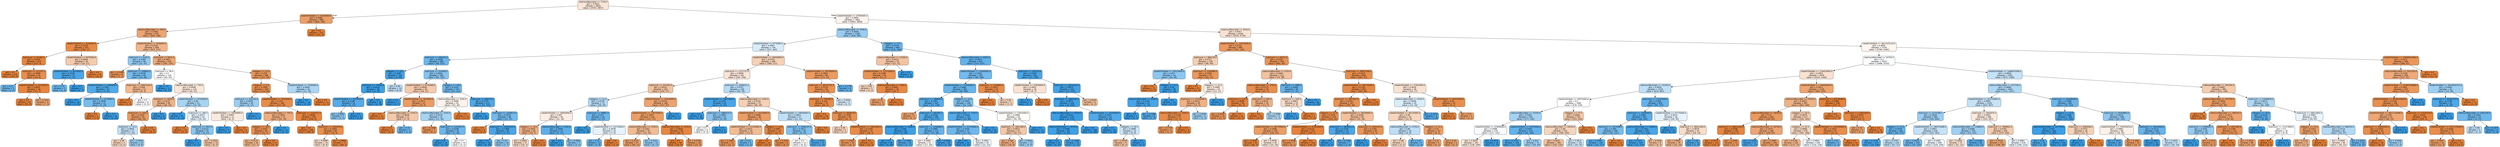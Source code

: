 digraph Tree {
node [shape=box, style="filled, rounded", color="black", fontname=helvetica] ;
edge [fontname=helvetica] ;
0 [label="LikeCountRounded <= 1750.0\ngini = 0.4941\nsamples = 8650\nvalue = [4793, 3857]", fillcolor="#e5813932"] ;
1 [label="LikedOrDisliked <= 23450000.0\ngini = 0.3082\nsamples = 988\nvalue = [800, 188]", fillcolor="#e58139c3"] ;
0 -> 1 [labeldistance=2.5, labelangle=45, headlabel="True"] ;
2 [label="LikeCountRounded <= 250.0\ngini = 0.3483\nsamples = 837\nvalue = [649, 188]", fillcolor="#e58139b5"] ;
1 -> 2 ;
3 [label="LikedOrDisliked <= 4100000.0\ngini = 0.1254\nsamples = 253\nvalue = [236, 17]", fillcolor="#e58139ed"] ;
2 -> 3 ;
4 [label="SubCount <= 81287.5\ngini = 0.0524\nsamples = 223\nvalue = [217, 6]", fillcolor="#e58139f8"] ;
3 -> 4 ;
5 [label="gini = 0.0\nsamples = 159\nvalue = [159, 0]", fillcolor="#e58139ff"] ;
4 -> 5 ;
6 [label="SubCount <= 111237.5\ngini = 0.1699\nsamples = 64\nvalue = [58, 6]", fillcolor="#e58139e5"] ;
4 -> 6 ;
7 [label="gini = 0.32\nsamples = 5\nvalue = [1, 4]", fillcolor="#399de5bf"] ;
6 -> 7 ;
8 [label="LikedOrDisliked <= 3125000.0\ngini = 0.0655\nsamples = 59\nvalue = [57, 2]", fillcolor="#e58139f6"] ;
6 -> 8 ;
9 [label="gini = 0.0\nsamples = 50\nvalue = [50, 0]", fillcolor="#e58139ff"] ;
8 -> 9 ;
10 [label="gini = 0.3457\nsamples = 9\nvalue = [7, 2]", fillcolor="#e58139b6"] ;
8 -> 10 ;
11 [label="LikedOrDisliked <= 6075000.0\ngini = 0.4644\nsamples = 30\nvalue = [19, 11]", fillcolor="#e581396b"] ;
3 -> 11 ;
12 [label="LikedOrDisliked <= 4975000.0\ngini = 0.1528\nsamples = 12\nvalue = [1, 11]", fillcolor="#399de5e8"] ;
11 -> 12 ;
13 [label="gini = 0.32\nsamples = 5\nvalue = [1, 4]", fillcolor="#399de5bf"] ;
12 -> 13 ;
14 [label="gini = 0.0\nsamples = 7\nvalue = [0, 7]", fillcolor="#399de5ff"] ;
12 -> 14 ;
15 [label="gini = 0.0\nsamples = 18\nvalue = [18, 0]", fillcolor="#e58139ff"] ;
11 -> 15 ;
16 [label="LikedOrDisliked <= 2500000.0\ngini = 0.4141\nsamples = 584\nvalue = [413, 171]", fillcolor="#e5813995"] ;
2 -> 16 ;
17 [label="SubCount <= 4164.5\ngini = 0.4269\nsamples = 68\nvalue = [21, 47]", fillcolor="#399de58d"] ;
16 -> 17 ;
18 [label="gini = 0.2188\nsamples = 8\nvalue = [7, 1]", fillcolor="#e58139db"] ;
17 -> 18 ;
19 [label="SubCount <= 558863.0\ngini = 0.3578\nsamples = 60\nvalue = [14, 46]", fillcolor="#399de5b1"] ;
17 -> 19 ;
20 [label="LikedOrDisliked <= 2000000.0\ngini = 0.1901\nsamples = 47\nvalue = [5, 42]", fillcolor="#399de5e1"] ;
19 -> 20 ;
21 [label="gini = 0.0\nsamples = 26\nvalue = [0, 26]", fillcolor="#399de5ff"] ;
20 -> 21 ;
22 [label="LikedOrDisliked <= 2175000.0\ngini = 0.3628\nsamples = 21\nvalue = [5, 16]", fillcolor="#399de5af"] ;
20 -> 22 ;
23 [label="gini = 0.0\nsamples = 5\nvalue = [5, 0]", fillcolor="#e58139ff"] ;
22 -> 23 ;
24 [label="gini = 0.0\nsamples = 16\nvalue = [0, 16]", fillcolor="#399de5ff"] ;
22 -> 24 ;
25 [label="SubCount <= 12907216.0\ngini = 0.426\nsamples = 13\nvalue = [9, 4]", fillcolor="#e581398e"] ;
19 -> 25 ;
26 [label="gini = 0.0\nsamples = 5\nvalue = [5, 0]", fillcolor="#e58139ff"] ;
25 -> 26 ;
27 [label="gini = 0.5\nsamples = 8\nvalue = [4, 4]", fillcolor="#e5813900"] ;
25 -> 27 ;
28 [label="SubCount <= 8531.0\ngini = 0.3651\nsamples = 516\nvalue = [392, 124]", fillcolor="#e58139ae"] ;
16 -> 28 ;
29 [label="SubCount <= 39.0\ngini = 0.5\nsamples = 130\nvalue = [65, 65]", fillcolor="#e5813900"] ;
28 -> 29 ;
30 [label="gini = 0.0\nsamples = 12\nvalue = [0, 12]", fillcolor="#399de5ff"] ;
29 -> 30 ;
31 [label="LikeCountRounded <= 750.0\ngini = 0.4948\nsamples = 118\nvalue = [65, 53]", fillcolor="#e581392f"] ;
29 -> 31 ;
32 [label="SubCount <= 4459.0\ngini = 0.4137\nsamples = 65\nvalue = [46, 19]", fillcolor="#e5813996"] ;
31 -> 32 ;
33 [label="SubCount <= 104.0\ngini = 0.2934\nsamples = 56\nvalue = [46, 10]", fillcolor="#e58139c8"] ;
32 -> 33 ;
34 [label="SubCount <= 52.5\ngini = 0.4844\nsamples = 17\nvalue = [7, 10]", fillcolor="#399de54d"] ;
33 -> 34 ;
35 [label="gini = 0.48\nsamples = 5\nvalue = [3, 2]", fillcolor="#e5813955"] ;
34 -> 35 ;
36 [label="gini = 0.4444\nsamples = 12\nvalue = [4, 8]", fillcolor="#399de57f"] ;
34 -> 36 ;
37 [label="gini = 0.0\nsamples = 39\nvalue = [39, 0]", fillcolor="#e58139ff"] ;
33 -> 37 ;
38 [label="gini = 0.0\nsamples = 9\nvalue = [0, 9]", fillcolor="#399de5ff"] ;
32 -> 38 ;
39 [label="LikedOrDisliked <= 9725000.0\ngini = 0.46\nsamples = 53\nvalue = [19, 34]", fillcolor="#399de570"] ;
31 -> 39 ;
40 [label="gini = 0.0\nsamples = 12\nvalue = [0, 12]", fillcolor="#399de5ff"] ;
39 -> 40 ;
41 [label="SubCount <= 384.5\ngini = 0.4973\nsamples = 41\nvalue = [19, 22]", fillcolor="#399de523"] ;
39 -> 41 ;
42 [label="gini = 0.0\nsamples = 10\nvalue = [10, 0]", fillcolor="#e58139ff"] ;
41 -> 42 ;
43 [label="SubCount <= 2837.0\ngini = 0.4121\nsamples = 31\nvalue = [9, 22]", fillcolor="#399de597"] ;
41 -> 43 ;
44 [label="gini = 0.0\nsamples = 17\nvalue = [0, 17]", fillcolor="#399de5ff"] ;
43 -> 44 ;
45 [label="gini = 0.4592\nsamples = 14\nvalue = [9, 5]", fillcolor="#e5813971"] ;
43 -> 45 ;
46 [label="Category <= 25.5\ngini = 0.259\nsamples = 386\nvalue = [327, 59]", fillcolor="#e58139d1"] ;
28 -> 46 ;
47 [label="Category <= 5.5\ngini = 0.1995\nsamples = 356\nvalue = [316, 40]", fillcolor="#e58139df"] ;
46 -> 47 ;
48 [label="SubCount <= 316144.0\ngini = 0.4444\nsamples = 18\nvalue = [6, 12]", fillcolor="#399de57f"] ;
47 -> 48 ;
49 [label="LikedOrDisliked <= 10050000.0\ngini = 0.4959\nsamples = 11\nvalue = [6, 5]", fillcolor="#e581392a"] ;
48 -> 49 ;
50 [label="gini = 0.0\nsamples = 5\nvalue = [0, 5]", fillcolor="#399de5ff"] ;
49 -> 50 ;
51 [label="gini = 0.0\nsamples = 6\nvalue = [6, 0]", fillcolor="#e58139ff"] ;
49 -> 51 ;
52 [label="gini = 0.0\nsamples = 7\nvalue = [0, 7]", fillcolor="#399de5ff"] ;
48 -> 52 ;
53 [label="LikedOrDisliked <= 5025000.0\ngini = 0.152\nsamples = 338\nvalue = [310, 28]", fillcolor="#e58139e8"] ;
47 -> 53 ;
54 [label="LikeCountRounded <= 750.0\ngini = 0.3851\nsamples = 73\nvalue = [54, 19]", fillcolor="#e58139a5"] ;
53 -> 54 ;
55 [label="Category <= 18.5\ngini = 0.2032\nsamples = 61\nvalue = [54, 7]", fillcolor="#e58139de"] ;
54 -> 55 ;
56 [label="gini = 0.4132\nsamples = 24\nvalue = [17, 7]", fillcolor="#e5813996"] ;
55 -> 56 ;
57 [label="gini = 0.0\nsamples = 37\nvalue = [37, 0]", fillcolor="#e58139ff"] ;
55 -> 57 ;
58 [label="gini = 0.0\nsamples = 12\nvalue = [0, 12]", fillcolor="#399de5ff"] ;
54 -> 58 ;
59 [label="SubCount <= 1142371.5\ngini = 0.0656\nsamples = 265\nvalue = [256, 9]", fillcolor="#e58139f6"] ;
53 -> 59 ;
60 [label="gini = 0.0\nsamples = 180\nvalue = [180, 0]", fillcolor="#e58139ff"] ;
59 -> 60 ;
61 [label="SubCount <= 1294378.0\ngini = 0.1893\nsamples = 85\nvalue = [76, 9]", fillcolor="#e58139e1"] ;
59 -> 61 ;
62 [label="gini = 0.4898\nsamples = 14\nvalue = [8, 6]", fillcolor="#e5813940"] ;
61 -> 62 ;
63 [label="gini = 0.0809\nsamples = 71\nvalue = [68, 3]", fillcolor="#e58139f4"] ;
61 -> 63 ;
64 [label="LikedOrDisliked <= 7100000.0\ngini = 0.4644\nsamples = 30\nvalue = [11, 19]", fillcolor="#399de56b"] ;
46 -> 64 ;
65 [label="gini = 0.0\nsamples = 19\nvalue = [0, 19]", fillcolor="#399de5ff"] ;
64 -> 65 ;
66 [label="gini = 0.0\nsamples = 11\nvalue = [11, 0]", fillcolor="#e58139ff"] ;
64 -> 66 ;
67 [label="gini = 0.0\nsamples = 151\nvalue = [151, 0]", fillcolor="#e58139ff"] ;
1 -> 67 ;
68 [label="LikedOrDisliked <= 27950000.0\ngini = 0.4991\nsamples = 7662\nvalue = [3993, 3669]", fillcolor="#e5813915"] ;
0 -> 68 [labeldistance=2.5, labelangle=-45, headlabel="False"] ;
69 [label="LikeCountRounded <= 4750.0\ngini = 0.4406\nsamples = 1398\nvalue = [458, 940]", fillcolor="#399de583"] ;
68 -> 69 ;
70 [label="LikedOrDisliked <= 9775000.0\ngini = 0.4947\nsamples = 729\nvalue = [327, 402]", fillcolor="#399de530"] ;
69 -> 70 ;
71 [label="SubCount <= 466593.0\ngini = 0.3208\nsamples = 289\nvalue = [58, 231]", fillcolor="#399de5bf"] ;
70 -> 71 ;
72 [label="Category <= 26.5\ngini = 0.1087\nsamples = 104\nvalue = [6, 98]", fillcolor="#399de5ef"] ;
71 -> 72 ;
73 [label="SubCount <= 73569.0\ngini = 0.0416\nsamples = 94\nvalue = [2, 92]", fillcolor="#399de5f9"] ;
72 -> 73 ;
74 [label="LikedOrDisliked <= 5975000.0\ngini = 0.2188\nsamples = 16\nvalue = [2, 14]", fillcolor="#399de5db"] ;
73 -> 74 ;
75 [label="gini = 0.4082\nsamples = 7\nvalue = [2, 5]", fillcolor="#399de599"] ;
74 -> 75 ;
76 [label="gini = 0.0\nsamples = 9\nvalue = [0, 9]", fillcolor="#399de5ff"] ;
74 -> 76 ;
77 [label="gini = 0.0\nsamples = 78\nvalue = [0, 78]", fillcolor="#399de5ff"] ;
73 -> 77 ;
78 [label="gini = 0.48\nsamples = 10\nvalue = [4, 6]", fillcolor="#399de555"] ;
72 -> 78 ;
79 [label="SubCount <= 514448.5\ngini = 0.4041\nsamples = 185\nvalue = [52, 133]", fillcolor="#399de59b"] ;
71 -> 79 ;
80 [label="LikedOrDisliked <= 6175000.0\ngini = 0.4644\nsamples = 30\nvalue = [19, 11]", fillcolor="#e581396b"] ;
79 -> 80 ;
81 [label="gini = 0.0\nsamples = 7\nvalue = [0, 7]", fillcolor="#399de5ff"] ;
80 -> 81 ;
82 [label="LikedOrDisliked <= 7625000.0\ngini = 0.2873\nsamples = 23\nvalue = [19, 4]", fillcolor="#e58139c9"] ;
80 -> 82 ;
83 [label="gini = 0.0\nsamples = 12\nvalue = [12, 0]", fillcolor="#e58139ff"] ;
82 -> 83 ;
84 [label="LikeCountRounded <= 2750.0\ngini = 0.4628\nsamples = 11\nvalue = [7, 4]", fillcolor="#e581396d"] ;
82 -> 84 ;
85 [label="gini = 0.0\nsamples = 6\nvalue = [6, 0]", fillcolor="#e58139ff"] ;
84 -> 85 ;
86 [label="gini = 0.32\nsamples = 5\nvalue = [1, 4]", fillcolor="#399de5bf"] ;
84 -> 86 ;
87 [label="Category <= 18.0\ngini = 0.3352\nsamples = 155\nvalue = [33, 122]", fillcolor="#399de5ba"] ;
79 -> 87 ;
88 [label="LikeCountRounded <= 3250.0\ngini = 0.4989\nsamples = 42\nvalue = [22, 20]", fillcolor="#e5813917"] ;
87 -> 88 ;
89 [label="LikeCountRounded <= 2250.0\ngini = 0.4579\nsamples = 31\nvalue = [11, 20]", fillcolor="#399de573"] ;
88 -> 89 ;
90 [label="gini = 0.2449\nsamples = 7\nvalue = [6, 1]", fillcolor="#e58139d4"] ;
89 -> 90 ;
91 [label="SubCount <= 1242057.0\ngini = 0.3299\nsamples = 24\nvalue = [5, 19]", fillcolor="#399de5bc"] ;
89 -> 91 ;
92 [label="gini = 0.0\nsamples = 14\nvalue = [0, 14]", fillcolor="#399de5ff"] ;
91 -> 92 ;
93 [label="gini = 0.5\nsamples = 10\nvalue = [5, 5]", fillcolor="#e5813900"] ;
91 -> 93 ;
94 [label="gini = 0.0\nsamples = 11\nvalue = [11, 0]", fillcolor="#e58139ff"] ;
88 -> 94 ;
95 [label="SubCount <= 898753.5\ngini = 0.1757\nsamples = 113\nvalue = [11, 102]", fillcolor="#399de5e3"] ;
87 -> 95 ;
96 [label="gini = 0.0\nsamples = 65\nvalue = [0, 65]", fillcolor="#399de5ff"] ;
95 -> 96 ;
97 [label="SubCount <= 1245613.0\ngini = 0.3533\nsamples = 48\nvalue = [11, 37]", fillcolor="#399de5b3"] ;
95 -> 97 ;
98 [label="gini = 0.0\nsamples = 8\nvalue = [8, 0]", fillcolor="#e58139ff"] ;
97 -> 98 ;
99 [label="SubCount <= 14445532.0\ngini = 0.1388\nsamples = 40\nvalue = [3, 37]", fillcolor="#399de5ea"] ;
97 -> 99 ;
100 [label="gini = 0.0\nsamples = 30\nvalue = [0, 30]", fillcolor="#399de5ff"] ;
99 -> 100 ;
101 [label="gini = 0.42\nsamples = 10\nvalue = [3, 7]", fillcolor="#399de592"] ;
99 -> 101 ;
102 [label="LikedOrDisliked <= 19550000.0\ngini = 0.4752\nsamples = 440\nvalue = [269, 171]", fillcolor="#e581395d"] ;
70 -> 102 ;
103 [label="SubCount <= 1271737.0\ngini = 0.4938\nsamples = 351\nvalue = [195, 156]", fillcolor="#e5813933"] ;
102 -> 103 ;
104 [label="SubCount <= 251550.5\ngini = 0.4531\nsamples = 222\nvalue = [145, 77]", fillcolor="#e5813978"] ;
103 -> 104 ;
105 [label="Category <= 21.0\ngini = 0.4729\nsamples = 73\nvalue = [28, 45]", fillcolor="#399de560"] ;
104 -> 105 ;
106 [label="LikedOrDisliked <= 18050000.0\ngini = 0.497\nsamples = 39\nvalue = [21, 18]", fillcolor="#e5813924"] ;
105 -> 106 ;
107 [label="Category <= 19.5\ngini = 0.3935\nsamples = 26\nvalue = [19, 7]", fillcolor="#e58139a1"] ;
106 -> 107 ;
108 [label="gini = 0.4844\nsamples = 17\nvalue = [10, 7]", fillcolor="#e581394d"] ;
107 -> 108 ;
109 [label="gini = 0.0\nsamples = 9\nvalue = [9, 0]", fillcolor="#e58139ff"] ;
107 -> 109 ;
110 [label="LikeCountRounded <= 2250.0\ngini = 0.2604\nsamples = 13\nvalue = [2, 11]", fillcolor="#399de5d1"] ;
106 -> 110 ;
111 [label="gini = 0.0\nsamples = 6\nvalue = [0, 6]", fillcolor="#399de5ff"] ;
110 -> 111 ;
112 [label="gini = 0.4082\nsamples = 7\nvalue = [2, 5]", fillcolor="#399de599"] ;
110 -> 112 ;
113 [label="SubCount <= 58887.0\ngini = 0.327\nsamples = 34\nvalue = [7, 27]", fillcolor="#399de5bd"] ;
105 -> 113 ;
114 [label="gini = 0.0\nsamples = 19\nvalue = [0, 19]", fillcolor="#399de5ff"] ;
113 -> 114 ;
115 [label="LikedOrDisliked <= 13275000.0\ngini = 0.4978\nsamples = 15\nvalue = [7, 8]", fillcolor="#399de520"] ;
113 -> 115 ;
116 [label="gini = 0.32\nsamples = 10\nvalue = [2, 8]", fillcolor="#399de5bf"] ;
115 -> 116 ;
117 [label="gini = 0.0\nsamples = 5\nvalue = [5, 0]", fillcolor="#e58139ff"] ;
115 -> 117 ;
118 [label="LikedOrDisliked <= 18325000.0\ngini = 0.3373\nsamples = 149\nvalue = [117, 32]", fillcolor="#e58139b9"] ;
104 -> 118 ;
119 [label="LikedOrDisliked <= 12675000.0\ngini = 0.3047\nsamples = 144\nvalue = [117, 27]", fillcolor="#e58139c4"] ;
118 -> 119 ;
120 [label="LikeCountRounded <= 3750.0\ngini = 0.4321\nsamples = 76\nvalue = [52, 24]", fillcolor="#e5813989"] ;
119 -> 120 ;
121 [label="gini = 0.3115\nsamples = 57\nvalue = [46, 11]", fillcolor="#e58139c2"] ;
120 -> 121 ;
122 [label="gini = 0.4321\nsamples = 19\nvalue = [6, 13]", fillcolor="#399de589"] ;
120 -> 122 ;
123 [label="LikeCountRounded <= 4250.0\ngini = 0.0843\nsamples = 68\nvalue = [65, 3]", fillcolor="#e58139f3"] ;
119 -> 123 ;
124 [label="gini = 0.0\nsamples = 50\nvalue = [50, 0]", fillcolor="#e58139ff"] ;
123 -> 124 ;
125 [label="gini = 0.2778\nsamples = 18\nvalue = [15, 3]", fillcolor="#e58139cc"] ;
123 -> 125 ;
126 [label="gini = 0.0\nsamples = 5\nvalue = [0, 5]", fillcolor="#399de5ff"] ;
118 -> 126 ;
127 [label="SubCount <= 1946031.5\ngini = 0.4747\nsamples = 129\nvalue = [50, 79]", fillcolor="#399de55e"] ;
103 -> 127 ;
128 [label="LikedOrDisliked <= 16875000.0\ngini = 0.1372\nsamples = 54\nvalue = [4, 50]", fillcolor="#399de5eb"] ;
127 -> 128 ;
129 [label="gini = 0.0\nsamples = 40\nvalue = [0, 40]", fillcolor="#399de5ff"] ;
128 -> 129 ;
130 [label="SubCount <= 1880315.5\ngini = 0.4082\nsamples = 14\nvalue = [4, 10]", fillcolor="#399de599"] ;
128 -> 130 ;
131 [label="gini = 0.5\nsamples = 8\nvalue = [4, 4]", fillcolor="#e5813900"] ;
130 -> 131 ;
132 [label="gini = 0.0\nsamples = 6\nvalue = [0, 6]", fillcolor="#399de5ff"] ;
130 -> 132 ;
133 [label="LikeCountRounded <= 3250.0\ngini = 0.4743\nsamples = 75\nvalue = [46, 29]", fillcolor="#e581395e"] ;
127 -> 133 ;
134 [label="LikedOrDisliked <= 14125000.0\ngini = 0.3006\nsamples = 38\nvalue = [31, 7]", fillcolor="#e58139c5"] ;
133 -> 134 ;
135 [label="LikedOrDisliked <= 12125000.0\ngini = 0.4321\nsamples = 19\nvalue = [13, 6]", fillcolor="#e5813989"] ;
134 -> 135 ;
136 [label="gini = 0.2449\nsamples = 14\nvalue = [12, 2]", fillcolor="#e58139d4"] ;
135 -> 136 ;
137 [label="gini = 0.32\nsamples = 5\nvalue = [1, 4]", fillcolor="#399de5bf"] ;
135 -> 137 ;
138 [label="Category <= 22.0\ngini = 0.0997\nsamples = 19\nvalue = [18, 1]", fillcolor="#e58139f1"] ;
134 -> 138 ;
139 [label="gini = 0.0\nsamples = 10\nvalue = [10, 0]", fillcolor="#e58139ff"] ;
138 -> 139 ;
140 [label="gini = 0.1975\nsamples = 9\nvalue = [8, 1]", fillcolor="#e58139df"] ;
138 -> 140 ;
141 [label="LikedOrDisliked <= 19050000.0\ngini = 0.4821\nsamples = 37\nvalue = [15, 22]", fillcolor="#399de551"] ;
133 -> 141 ;
142 [label="SubCount <= 6586107.0\ngini = 0.3911\nsamples = 30\nvalue = [8, 22]", fillcolor="#399de5a2"] ;
141 -> 142 ;
143 [label="gini = 0.5\nsamples = 12\nvalue = [6, 6]", fillcolor="#e5813900"] ;
142 -> 143 ;
144 [label="gini = 0.1975\nsamples = 18\nvalue = [2, 16]", fillcolor="#399de5df"] ;
142 -> 144 ;
145 [label="gini = 0.0\nsamples = 7\nvalue = [7, 0]", fillcolor="#e58139ff"] ;
141 -> 145 ;
146 [label="LikedOrDisliked <= 26700000.0\ngini = 0.2803\nsamples = 89\nvalue = [74, 15]", fillcolor="#e58139cb"] ;
102 -> 146 ;
147 [label="SubCount <= 28210754.0\ngini = 0.2119\nsamples = 83\nvalue = [73, 10]", fillcolor="#e58139dc"] ;
146 -> 147 ;
148 [label="SubCount <= 759180.5\ngini = 0.126\nsamples = 74\nvalue = [69, 5]", fillcolor="#e58139ed"] ;
147 -> 148 ;
149 [label="gini = 0.0\nsamples = 28\nvalue = [28, 0]", fillcolor="#e58139ff"] ;
148 -> 149 ;
150 [label="SubCount <= 864819.5\ngini = 0.1938\nsamples = 46\nvalue = [41, 5]", fillcolor="#e58139e0"] ;
148 -> 150 ;
151 [label="gini = 0.48\nsamples = 5\nvalue = [3, 2]", fillcolor="#e5813955"] ;
150 -> 151 ;
152 [label="LikedOrDisliked <= 23825000.0\ngini = 0.1356\nsamples = 41\nvalue = [38, 3]", fillcolor="#e58139eb"] ;
150 -> 152 ;
153 [label="gini = 0.2659\nsamples = 19\nvalue = [16, 3]", fillcolor="#e58139cf"] ;
152 -> 153 ;
154 [label="gini = 0.0\nsamples = 22\nvalue = [22, 0]", fillcolor="#e58139ff"] ;
152 -> 154 ;
155 [label="gini = 0.4938\nsamples = 9\nvalue = [4, 5]", fillcolor="#399de533"] ;
147 -> 155 ;
156 [label="gini = 0.2778\nsamples = 6\nvalue = [1, 5]", fillcolor="#399de5cc"] ;
146 -> 156 ;
157 [label="Category <= 5.5\ngini = 0.3149\nsamples = 669\nvalue = [131, 538]", fillcolor="#399de5c1"] ;
69 -> 157 ;
158 [label="LikeCountRounded <= 11500.0\ngini = 0.4512\nsamples = 32\nvalue = [21, 11]", fillcolor="#e5813979"] ;
157 -> 158 ;
159 [label="LikedOrDisliked <= 12575000.0\ngini = 0.2188\nsamples = 24\nvalue = [21, 3]", fillcolor="#e58139db"] ;
158 -> 159 ;
160 [label="gini = 0.48\nsamples = 5\nvalue = [3, 2]", fillcolor="#e5813955"] ;
159 -> 160 ;
161 [label="LikeCountRounded <= 7500.0\ngini = 0.0997\nsamples = 19\nvalue = [18, 1]", fillcolor="#e58139f1"] ;
159 -> 161 ;
162 [label="gini = 0.32\nsamples = 5\nvalue = [4, 1]", fillcolor="#e58139bf"] ;
161 -> 162 ;
163 [label="gini = 0.0\nsamples = 14\nvalue = [14, 0]", fillcolor="#e58139ff"] ;
161 -> 163 ;
164 [label="gini = 0.0\nsamples = 8\nvalue = [0, 8]", fillcolor="#399de5ff"] ;
158 -> 164 ;
165 [label="LikeCountRounded <= 8250.0\ngini = 0.2857\nsamples = 637\nvalue = [110, 527]", fillcolor="#399de5ca"] ;
157 -> 165 ;
166 [label="LikedOrDisliked <= 25400000.0\ngini = 0.3542\nsamples = 387\nvalue = [89, 298]", fillcolor="#399de5b3"] ;
165 -> 166 ;
167 [label="LikedOrDisliked <= 15400000.0\ngini = 0.3066\nsamples = 365\nvalue = [69, 296]", fillcolor="#399de5c4"] ;
166 -> 167 ;
168 [label="SubCount <= 186999.0\ngini = 0.2287\nsamples = 205\nvalue = [27, 178]", fillcolor="#399de5d8"] ;
167 -> 168 ;
169 [label="gini = 0.32\nsamples = 5\nvalue = [4, 1]", fillcolor="#e58139bf"] ;
168 -> 169 ;
170 [label="SubCount <= 663361.5\ngini = 0.2036\nsamples = 200\nvalue = [23, 177]", fillcolor="#399de5de"] ;
168 -> 170 ;
171 [label="LikeCountRounded <= 6250.0\ngini = 0.046\nsamples = 85\nvalue = [2, 83]", fillcolor="#399de5f9"] ;
170 -> 171 ;
172 [label="gini = 0.0\nsamples = 66\nvalue = [0, 66]", fillcolor="#399de5ff"] ;
171 -> 172 ;
173 [label="gini = 0.1884\nsamples = 19\nvalue = [2, 17]", fillcolor="#399de5e1"] ;
171 -> 173 ;
174 [label="SubCount <= 1258068.0\ngini = 0.2985\nsamples = 115\nvalue = [21, 94]", fillcolor="#399de5c6"] ;
170 -> 174 ;
175 [label="gini = 0.4995\nsamples = 33\nvalue = [17, 16]", fillcolor="#e581390f"] ;
174 -> 175 ;
176 [label="gini = 0.0928\nsamples = 82\nvalue = [4, 78]", fillcolor="#399de5f2"] ;
174 -> 176 ;
177 [label="Category <= 22.5\ngini = 0.3872\nsamples = 160\nvalue = [42, 118]", fillcolor="#399de5a4"] ;
167 -> 177 ;
178 [label="LikeCountRounded <= 7250.0\ngini = 0.2094\nsamples = 101\nvalue = [12, 89]", fillcolor="#399de5dd"] ;
177 -> 178 ;
179 [label="LikedOrDisliked <= 21225000.0\ngini = 0.3324\nsamples = 57\nvalue = [12, 45]", fillcolor="#399de5bb"] ;
178 -> 179 ;
180 [label="gini = 0.0\nsamples = 32\nvalue = [0, 32]", fillcolor="#399de5ff"] ;
179 -> 180 ;
181 [label="gini = 0.4992\nsamples = 25\nvalue = [12, 13]", fillcolor="#399de514"] ;
179 -> 181 ;
182 [label="gini = 0.0\nsamples = 44\nvalue = [0, 44]", fillcolor="#399de5ff"] ;
178 -> 182 ;
183 [label="LikedOrDisliked <= 23425000.0\ngini = 0.4999\nsamples = 59\nvalue = [30, 29]", fillcolor="#e5813908"] ;
177 -> 183 ;
184 [label="SubCount <= 1821189.5\ngini = 0.4617\nsamples = 47\nvalue = [30, 17]", fillcolor="#e581396e"] ;
183 -> 184 ;
185 [label="gini = 0.382\nsamples = 35\nvalue = [26, 9]", fillcolor="#e58139a7"] ;
184 -> 185 ;
186 [label="gini = 0.4444\nsamples = 12\nvalue = [4, 8]", fillcolor="#399de57f"] ;
184 -> 186 ;
187 [label="gini = 0.0\nsamples = 12\nvalue = [0, 12]", fillcolor="#399de5ff"] ;
183 -> 187 ;
188 [label="SubCount <= 2238892.0\ngini = 0.1653\nsamples = 22\nvalue = [20, 2]", fillcolor="#e58139e6"] ;
166 -> 188 ;
189 [label="gini = 0.0\nsamples = 17\nvalue = [17, 0]", fillcolor="#e58139ff"] ;
188 -> 189 ;
190 [label="gini = 0.48\nsamples = 5\nvalue = [3, 2]", fillcolor="#e5813955"] ;
188 -> 190 ;
191 [label="SubCount <= 204219.0\ngini = 0.1539\nsamples = 250\nvalue = [21, 229]", fillcolor="#399de5e8"] ;
165 -> 191 ;
192 [label="LikedOrDisliked <= 22950000.0\ngini = 0.4922\nsamples = 16\nvalue = [9, 7]", fillcolor="#e5813939"] ;
191 -> 192 ;
193 [label="gini = 0.0\nsamples = 7\nvalue = [0, 7]", fillcolor="#399de5ff"] ;
192 -> 193 ;
194 [label="gini = 0.0\nsamples = 9\nvalue = [9, 0]", fillcolor="#e58139ff"] ;
192 -> 194 ;
195 [label="SubCount <= 28216322.0\ngini = 0.0973\nsamples = 234\nvalue = [12, 222]", fillcolor="#399de5f1"] ;
191 -> 195 ;
196 [label="SubCount <= 2987255.5\ngini = 0.0677\nsamples = 228\nvalue = [8, 220]", fillcolor="#399de5f6"] ;
195 -> 196 ;
197 [label="LikeCountRounded <= 10250.0\ngini = 0.0227\nsamples = 174\nvalue = [2, 172]", fillcolor="#399de5fc"] ;
196 -> 197 ;
198 [label="LikeCountRounded <= 9750.0\ngini = 0.0588\nsamples = 66\nvalue = [2, 64]", fillcolor="#399de5f7"] ;
197 -> 198 ;
199 [label="gini = 0.0\nsamples = 43\nvalue = [0, 43]", fillcolor="#399de5ff"] ;
198 -> 199 ;
200 [label="gini = 0.1588\nsamples = 23\nvalue = [2, 21]", fillcolor="#399de5e7"] ;
198 -> 200 ;
201 [label="gini = 0.0\nsamples = 108\nvalue = [0, 108]", fillcolor="#399de5ff"] ;
197 -> 201 ;
202 [label="LikedOrDisliked <= 25500000.0\ngini = 0.1975\nsamples = 54\nvalue = [6, 48]", fillcolor="#399de5df"] ;
196 -> 202 ;
203 [label="gini = 0.0\nsamples = 40\nvalue = [0, 40]", fillcolor="#399de5ff"] ;
202 -> 203 ;
204 [label="Category <= 26.5\ngini = 0.4898\nsamples = 14\nvalue = [6, 8]", fillcolor="#399de540"] ;
202 -> 204 ;
205 [label="gini = 0.4444\nsamples = 9\nvalue = [6, 3]", fillcolor="#e581397f"] ;
204 -> 205 ;
206 [label="gini = 0.0\nsamples = 5\nvalue = [0, 5]", fillcolor="#399de5ff"] ;
204 -> 206 ;
207 [label="gini = 0.4444\nsamples = 6\nvalue = [4, 2]", fillcolor="#e581397f"] ;
195 -> 207 ;
208 [label="LikeCountRounded <= 9250.0\ngini = 0.4917\nsamples = 6264\nvalue = [3535, 2729]", fillcolor="#e581393a"] ;
68 -> 208 ;
209 [label="LikedOrDisliked <= 31975000.0\ngini = 0.2725\nsamples = 885\nvalue = [741, 144]", fillcolor="#e58139cd"] ;
208 -> 209 ;
210 [label="SubCount <= 886159.0\ngini = 0.4711\nsamples = 129\nvalue = [80, 49]", fillcolor="#e5813963"] ;
209 -> 210 ;
211 [label="LikedOrDisliked <= 29125000.0\ngini = 0.417\nsamples = 54\nvalue = [16, 38]", fillcolor="#399de594"] ;
210 -> 211 ;
212 [label="gini = 0.0\nsamples = 15\nvalue = [15, 0]", fillcolor="#e58139ff"] ;
211 -> 212 ;
213 [label="Category <= 21.5\ngini = 0.05\nsamples = 39\nvalue = [1, 38]", fillcolor="#399de5f8"] ;
211 -> 213 ;
214 [label="LikeCountRounded <= 2500.0\ngini = 0.1244\nsamples = 15\nvalue = [1, 14]", fillcolor="#399de5ed"] ;
213 -> 214 ;
215 [label="gini = 0.0\nsamples = 7\nvalue = [0, 7]", fillcolor="#399de5ff"] ;
214 -> 215 ;
216 [label="gini = 0.2188\nsamples = 8\nvalue = [1, 7]", fillcolor="#399de5db"] ;
214 -> 216 ;
217 [label="gini = 0.0\nsamples = 24\nvalue = [0, 24]", fillcolor="#399de5ff"] ;
213 -> 217 ;
218 [label="SubCount <= 3165880.5\ngini = 0.2503\nsamples = 75\nvalue = [64, 11]", fillcolor="#e58139d3"] ;
210 -> 218 ;
219 [label="gini = 0.0\nsamples = 51\nvalue = [51, 0]", fillcolor="#e58139ff"] ;
218 -> 219 ;
220 [label="Category <= 25.5\ngini = 0.4965\nsamples = 24\nvalue = [13, 11]", fillcolor="#e5813927"] ;
218 -> 220 ;
221 [label="SubCount <= 17219438.0\ngini = 0.4012\nsamples = 18\nvalue = [13, 5]", fillcolor="#e581399d"] ;
220 -> 221 ;
222 [label="LikeCountRounded <= 5500.0\ngini = 0.1528\nsamples = 12\nvalue = [11, 1]", fillcolor="#e58139e8"] ;
221 -> 222 ;
223 [label="gini = 0.2778\nsamples = 6\nvalue = [5, 1]", fillcolor="#e58139cc"] ;
222 -> 223 ;
224 [label="gini = 0.0\nsamples = 6\nvalue = [6, 0]", fillcolor="#e58139ff"] ;
222 -> 224 ;
225 [label="gini = 0.4444\nsamples = 6\nvalue = [2, 4]", fillcolor="#399de57f"] ;
221 -> 225 ;
226 [label="gini = 0.0\nsamples = 6\nvalue = [0, 6]", fillcolor="#399de5ff"] ;
220 -> 226 ;
227 [label="SubCount <= 44271.5\ngini = 0.2197\nsamples = 756\nvalue = [661, 95]", fillcolor="#e58139da"] ;
209 -> 227 ;
228 [label="LikeCountRounded <= 5750.0\ngini = 0.4483\nsamples = 112\nvalue = [74, 38]", fillcolor="#e581397c"] ;
227 -> 228 ;
229 [label="LikeCountRounded <= 3750.0\ngini = 0.1713\nsamples = 74\nvalue = [67, 7]", fillcolor="#e58139e4"] ;
228 -> 229 ;
230 [label="SubCount <= 122.5\ngini = 0.0689\nsamples = 56\nvalue = [54, 2]", fillcolor="#e58139f6"] ;
229 -> 230 ;
231 [label="gini = 0.2449\nsamples = 14\nvalue = [12, 2]", fillcolor="#e58139d4"] ;
230 -> 231 ;
232 [label="gini = 0.0\nsamples = 42\nvalue = [42, 0]", fillcolor="#e58139ff"] ;
230 -> 232 ;
233 [label="SubCount <= 455.0\ngini = 0.4012\nsamples = 18\nvalue = [13, 5]", fillcolor="#e581399d"] ;
229 -> 233 ;
234 [label="gini = 0.0\nsamples = 10\nvalue = [10, 0]", fillcolor="#e58139ff"] ;
233 -> 234 ;
235 [label="gini = 0.4688\nsamples = 8\nvalue = [3, 5]", fillcolor="#399de566"] ;
233 -> 235 ;
236 [label="SubCount <= 2889.5\ngini = 0.3006\nsamples = 38\nvalue = [7, 31]", fillcolor="#399de5c5"] ;
228 -> 236 ;
237 [label="SubCount <= 546.5\ngini = 0.4861\nsamples = 12\nvalue = [7, 5]", fillcolor="#e5813949"] ;
236 -> 237 ;
238 [label="gini = 0.0\nsamples = 5\nvalue = [0, 5]", fillcolor="#399de5ff"] ;
237 -> 238 ;
239 [label="gini = 0.0\nsamples = 7\nvalue = [7, 0]", fillcolor="#e58139ff"] ;
237 -> 239 ;
240 [label="gini = 0.0\nsamples = 26\nvalue = [0, 26]", fillcolor="#399de5ff"] ;
236 -> 240 ;
241 [label="SubCount <= 28615764.0\ngini = 0.1614\nsamples = 644\nvalue = [587, 57]", fillcolor="#e58139e6"] ;
227 -> 241 ;
242 [label="LikedOrDisliked <= 58175000.0\ngini = 0.1235\nsamples = 605\nvalue = [565, 40]", fillcolor="#e58139ed"] ;
241 -> 242 ;
243 [label="SubCount <= 3967562.0\ngini = 0.2147\nsamples = 327\nvalue = [287, 40]", fillcolor="#e58139db"] ;
242 -> 243 ;
244 [label="Category <= 21.0\ngini = 0.1572\nsamples = 279\nvalue = [255, 24]", fillcolor="#e58139e7"] ;
243 -> 244 ;
245 [label="LikedOrDisliked <= 48775000.0\ngini = 0.2948\nsamples = 128\nvalue = [105, 23]", fillcolor="#e58139c7"] ;
244 -> 245 ;
246 [label="gini = 0.0697\nsamples = 83\nvalue = [80, 3]", fillcolor="#e58139f5"] ;
245 -> 246 ;
247 [label="gini = 0.4938\nsamples = 45\nvalue = [25, 20]", fillcolor="#e5813933"] ;
245 -> 247 ;
248 [label="LikedOrDisliked <= 32325000.0\ngini = 0.0132\nsamples = 151\nvalue = [150, 1]", fillcolor="#e58139fd"] ;
244 -> 248 ;
249 [label="gini = 0.2449\nsamples = 7\nvalue = [6, 1]", fillcolor="#e58139d4"] ;
248 -> 249 ;
250 [label="gini = 0.0\nsamples = 144\nvalue = [144, 0]", fillcolor="#e58139ff"] ;
248 -> 250 ;
251 [label="LikedOrDisliked <= 38100000.0\ngini = 0.4444\nsamples = 48\nvalue = [32, 16]", fillcolor="#e581397f"] ;
243 -> 251 ;
252 [label="SubCount <= 4826611.0\ngini = 0.1528\nsamples = 12\nvalue = [1, 11]", fillcolor="#399de5e8"] ;
251 -> 252 ;
253 [label="gini = 0.0\nsamples = 5\nvalue = [0, 5]", fillcolor="#399de5ff"] ;
252 -> 253 ;
254 [label="gini = 0.2449\nsamples = 7\nvalue = [1, 6]", fillcolor="#399de5d4"] ;
252 -> 254 ;
255 [label="SubCount <= 4201433.0\ngini = 0.2392\nsamples = 36\nvalue = [31, 5]", fillcolor="#e58139d6"] ;
251 -> 255 ;
256 [label="gini = 0.0\nsamples = 5\nvalue = [0, 5]", fillcolor="#399de5ff"] ;
255 -> 256 ;
257 [label="gini = 0.0\nsamples = 31\nvalue = [31, 0]", fillcolor="#e58139ff"] ;
255 -> 257 ;
258 [label="gini = 0.0\nsamples = 278\nvalue = [278, 0]", fillcolor="#e58139ff"] ;
242 -> 258 ;
259 [label="LikedOrDisliked <= 71925000.0\ngini = 0.4918\nsamples = 39\nvalue = [22, 17]", fillcolor="#e581393a"] ;
241 -> 259 ;
260 [label="LikeCountRounded <= 6250.0\ngini = 0.4946\nsamples = 29\nvalue = [13, 16]", fillcolor="#399de530"] ;
259 -> 260 ;
261 [label="LikedOrDisliked <= 44125000.0\ngini = 0.48\nsamples = 20\nvalue = [12, 8]", fillcolor="#e5813955"] ;
260 -> 261 ;
262 [label="LikeCountRounded <= 4750.0\ngini = 0.48\nsamples = 10\nvalue = [4, 6]", fillcolor="#399de555"] ;
261 -> 262 ;
263 [label="gini = 0.48\nsamples = 5\nvalue = [3, 2]", fillcolor="#e5813955"] ;
262 -> 263 ;
264 [label="gini = 0.32\nsamples = 5\nvalue = [1, 4]", fillcolor="#399de5bf"] ;
262 -> 264 ;
265 [label="Category <= 21.5\ngini = 0.32\nsamples = 10\nvalue = [8, 2]", fillcolor="#e58139bf"] ;
261 -> 265 ;
266 [label="gini = 0.32\nsamples = 5\nvalue = [4, 1]", fillcolor="#e58139bf"] ;
265 -> 266 ;
267 [label="gini = 0.32\nsamples = 5\nvalue = [4, 1]", fillcolor="#e58139bf"] ;
265 -> 267 ;
268 [label="gini = 0.1975\nsamples = 9\nvalue = [1, 8]", fillcolor="#399de5df"] ;
260 -> 268 ;
269 [label="LikedOrDisliked <= 95075000.0\ngini = 0.18\nsamples = 10\nvalue = [9, 1]", fillcolor="#e58139e3"] ;
259 -> 269 ;
270 [label="gini = 0.0\nsamples = 5\nvalue = [5, 0]", fillcolor="#e58139ff"] ;
269 -> 270 ;
271 [label="gini = 0.32\nsamples = 5\nvalue = [4, 1]", fillcolor="#e58139bf"] ;
269 -> 271 ;
272 [label="LikedOrDisliked <= 4011525120.0\ngini = 0.4992\nsamples = 5379\nvalue = [2794, 2585]", fillcolor="#e5813913"] ;
208 -> 272 ;
273 [label="LikeCountRounded <= 54750.0\ngini = 0.5\nsamples = 5019\nvalue = [2486, 2533]", fillcolor="#399de505"] ;
272 -> 273 ;
274 [label="LikedOrDisliked <= 110425000.0\ngini = 0.4915\nsamples = 2678\nvalue = [1514, 1164]", fillcolor="#e581393b"] ;
273 -> 274 ;
275 [label="LikeCountRounded <= 25250.0\ngini = 0.4816\nsamples = 1519\nvalue = [614, 905]", fillcolor="#399de552"] ;
274 -> 275 ;
276 [label="LikedOrDisliked <= 50975000.0\ngini = 0.5\nsamples = 1060\nvalue = [530, 530]", fillcolor="#e5813900"] ;
275 -> 276 ;
277 [label="LikeCountRounded <= 15250.0\ngini = 0.4561\nsamples = 503\nvalue = [177, 326]", fillcolor="#399de575"] ;
276 -> 277 ;
278 [label="LikedOrDisliked <= 47000000.0\ngini = 0.4998\nsamples = 279\nvalue = [137, 142]", fillcolor="#399de509"] ;
277 -> 278 ;
279 [label="gini = 0.4939\nsamples = 245\nvalue = [136, 109]", fillcolor="#e5813933"] ;
278 -> 279 ;
280 [label="gini = 0.0571\nsamples = 34\nvalue = [1, 33]", fillcolor="#399de5f7"] ;
278 -> 280 ;
281 [label="LikedOrDisliked <= 41975000.0\ngini = 0.2934\nsamples = 224\nvalue = [40, 184]", fillcolor="#399de5c8"] ;
277 -> 281 ;
282 [label="gini = 0.1703\nsamples = 149\nvalue = [14, 135]", fillcolor="#399de5e5"] ;
281 -> 282 ;
283 [label="gini = 0.453\nsamples = 75\nvalue = [26, 49]", fillcolor="#399de578"] ;
281 -> 283 ;
284 [label="Category <= 27.5\ngini = 0.4642\nsamples = 557\nvalue = [353, 204]", fillcolor="#e581396c"] ;
276 -> 284 ;
285 [label="LikeCountRounded <= 20250.0\ngini = 0.48\nsamples = 510\nvalue = [306, 204]", fillcolor="#e5813955"] ;
284 -> 285 ;
286 [label="gini = 0.4451\nsamples = 365\nvalue = [243, 122]", fillcolor="#e581397f"] ;
285 -> 286 ;
287 [label="gini = 0.4914\nsamples = 145\nvalue = [63, 82]", fillcolor="#399de53b"] ;
285 -> 287 ;
288 [label="gini = 0.0\nsamples = 47\nvalue = [47, 0]", fillcolor="#e58139ff"] ;
284 -> 288 ;
289 [label="SubCount <= 11522948.0\ngini = 0.299\nsamples = 459\nvalue = [84, 375]", fillcolor="#399de5c6"] ;
275 -> 289 ;
290 [label="SubCount <= 2258059.5\ngini = 0.2464\nsamples = 403\nvalue = [58, 345]", fillcolor="#399de5d4"] ;
289 -> 290 ;
291 [label="SubCount <= 1933588.0\ngini = 0.369\nsamples = 168\nvalue = [41, 127]", fillcolor="#399de5ad"] ;
290 -> 291 ;
292 [label="gini = 0.2264\nsamples = 146\nvalue = [19, 127]", fillcolor="#399de5d9"] ;
291 -> 292 ;
293 [label="gini = 0.0\nsamples = 22\nvalue = [22, 0]", fillcolor="#e58139ff"] ;
291 -> 293 ;
294 [label="LikeCountRounded <= 53000.0\ngini = 0.1342\nsamples = 235\nvalue = [17, 218]", fillcolor="#399de5eb"] ;
290 -> 294 ;
295 [label="gini = 0.1071\nsamples = 229\nvalue = [13, 216]", fillcolor="#399de5f0"] ;
294 -> 295 ;
296 [label="gini = 0.4444\nsamples = 6\nvalue = [4, 2]", fillcolor="#e581397f"] ;
294 -> 296 ;
297 [label="LikedOrDisliked <= 47775000.0\ngini = 0.4974\nsamples = 56\nvalue = [26, 30]", fillcolor="#399de522"] ;
289 -> 297 ;
298 [label="gini = 0.0\nsamples = 11\nvalue = [0, 11]", fillcolor="#399de5ff"] ;
297 -> 298 ;
299 [label="SubCount <= 36922404.0\ngini = 0.4879\nsamples = 45\nvalue = [26, 19]", fillcolor="#e5813945"] ;
297 -> 299 ;
300 [label="gini = 0.4082\nsamples = 35\nvalue = [25, 10]", fillcolor="#e5813999"] ;
299 -> 300 ;
301 [label="gini = 0.18\nsamples = 10\nvalue = [1, 9]", fillcolor="#399de5e3"] ;
299 -> 301 ;
302 [label="LikedOrDisliked <= 344000000.0\ngini = 0.3471\nsamples = 1159\nvalue = [900, 259]", fillcolor="#e58139b6"] ;
274 -> 302 ;
303 [label="LikeCountRounded <= 27250.0\ngini = 0.4033\nsamples = 921\nvalue = [663, 258]", fillcolor="#e581399c"] ;
302 -> 303 ;
304 [label="LikeCountRounded <= 19250.0\ngini = 0.27\nsamples = 404\nvalue = [339, 65]", fillcolor="#e58139ce"] ;
303 -> 304 ;
305 [label="SubCount <= 28615764.0\ngini = 0.0708\nsamples = 136\nvalue = [131, 5]", fillcolor="#e58139f5"] ;
304 -> 305 ;
306 [label="gini = 0.0476\nsamples = 123\nvalue = [120, 3]", fillcolor="#e58139f9"] ;
305 -> 306 ;
307 [label="gini = 0.2604\nsamples = 13\nvalue = [11, 2]", fillcolor="#e58139d1"] ;
305 -> 307 ;
308 [label="LikeCountRounded <= 19750.0\ngini = 0.3475\nsamples = 268\nvalue = [208, 60]", fillcolor="#e58139b5"] ;
304 -> 308 ;
309 [label="gini = 0.1528\nsamples = 12\nvalue = [1, 11]", fillcolor="#399de5e8"] ;
308 -> 309 ;
310 [label="gini = 0.3095\nsamples = 256\nvalue = [207, 49]", fillcolor="#e58139c3"] ;
308 -> 310 ;
311 [label="Category <= 26.5\ngini = 0.4679\nsamples = 517\nvalue = [324, 193]", fillcolor="#e5813967"] ;
303 -> 311 ;
312 [label="Category <= 22.5\ngini = 0.4808\nsamples = 470\nvalue = [281, 189]", fillcolor="#e5813953"] ;
311 -> 312 ;
313 [label="gini = 0.4146\nsamples = 242\nvalue = [171, 71]", fillcolor="#e5813995"] ;
312 -> 313 ;
314 [label="gini = 0.4994\nsamples = 228\nvalue = [110, 118]", fillcolor="#399de511"] ;
312 -> 314 ;
315 [label="LikedOrDisliked <= 141000000.0\ngini = 0.1557\nsamples = 47\nvalue = [43, 4]", fillcolor="#e58139e7"] ;
311 -> 315 ;
316 [label="gini = 0.32\nsamples = 5\nvalue = [1, 4]", fillcolor="#399de5bf"] ;
315 -> 316 ;
317 [label="gini = 0.0\nsamples = 42\nvalue = [42, 0]", fillcolor="#e58139ff"] ;
315 -> 317 ;
318 [label="SubCount <= 26738196.0\ngini = 0.0084\nsamples = 238\nvalue = [237, 1]", fillcolor="#e58139fe"] ;
302 -> 318 ;
319 [label="gini = 0.0\nsamples = 217\nvalue = [217, 0]", fillcolor="#e58139ff"] ;
318 -> 319 ;
320 [label="SubCount <= 27401284.0\ngini = 0.0907\nsamples = 21\nvalue = [20, 1]", fillcolor="#e58139f2"] ;
318 -> 320 ;
321 [label="gini = 0.32\nsamples = 5\nvalue = [4, 1]", fillcolor="#e58139bf"] ;
320 -> 321 ;
322 [label="gini = 0.0\nsamples = 16\nvalue = [16, 0]", fillcolor="#e58139ff"] ;
320 -> 322 ;
323 [label="LikedOrDisliked <= 1466875008.0\ngini = 0.4856\nsamples = 2341\nvalue = [972, 1369]", fillcolor="#399de54a"] ;
273 -> 323 ;
324 [label="LikeCountRounded <= 221750.0\ngini = 0.4669\nsamples = 1942\nvalue = [721, 1221]", fillcolor="#399de568"] ;
323 -> 324 ;
325 [label="LikedOrDisliked <= 453724992.0\ngini = 0.4855\nsamples = 1550\nvalue = [643, 907]", fillcolor="#399de54a"] ;
324 -> 325 ;
326 [label="SubCount <= 4170189.5\ngini = 0.4444\nsamples = 960\nvalue = [320, 640]", fillcolor="#399de57f"] ;
325 -> 326 ;
327 [label="Category <= 23.5\ngini = 0.3079\nsamples = 342\nvalue = [65, 277]", fillcolor="#399de5c3"] ;
326 -> 327 ;
328 [label="gini = 0.1478\nsamples = 224\nvalue = [18, 206]", fillcolor="#399de5e9"] ;
327 -> 328 ;
329 [label="gini = 0.4793\nsamples = 118\nvalue = [47, 71]", fillcolor="#399de556"] ;
327 -> 329 ;
330 [label="LikedOrDisliked <= 180375008.0\ngini = 0.4847\nsamples = 618\nvalue = [255, 363]", fillcolor="#399de54c"] ;
326 -> 330 ;
331 [label="gini = 0.3433\nsamples = 159\nvalue = [35, 124]", fillcolor="#399de5b7"] ;
330 -> 331 ;
332 [label="gini = 0.4991\nsamples = 459\nvalue = [220, 239]", fillcolor="#399de514"] ;
330 -> 332 ;
333 [label="SubCount <= 1855976.0\ngini = 0.4955\nsamples = 590\nvalue = [323, 267]", fillcolor="#e581392c"] ;
325 -> 333 ;
334 [label="LikeCountRounded <= 119000.0\ngini = 0.4486\nsamples = 156\nvalue = [53, 103]", fillcolor="#399de57c"] ;
333 -> 334 ;
335 [label="gini = 0.4904\nsamples = 72\nvalue = [41, 31]", fillcolor="#e581393e"] ;
334 -> 335 ;
336 [label="gini = 0.2449\nsamples = 84\nvalue = [12, 72]", fillcolor="#399de5d4"] ;
334 -> 336 ;
337 [label="SubCount <= 7099832.5\ngini = 0.4702\nsamples = 434\nvalue = [270, 164]", fillcolor="#e5813964"] ;
333 -> 337 ;
338 [label="gini = 0.3519\nsamples = 215\nvalue = [166, 49]", fillcolor="#e58139b4"] ;
337 -> 338 ;
339 [label="gini = 0.4987\nsamples = 219\nvalue = [104, 115]", fillcolor="#399de518"] ;
337 -> 339 ;
340 [label="SubCount <= 16198638.0\ngini = 0.3188\nsamples = 392\nvalue = [78, 314]", fillcolor="#399de5c0"] ;
324 -> 340 ;
341 [label="Category <= 25.0\ngini = 0.1498\nsamples = 184\nvalue = [15, 169]", fillcolor="#399de5e8"] ;
340 -> 341 ;
342 [label="LikeCountRounded <= 227750.0\ngini = 0.047\nsamples = 166\nvalue = [4, 162]", fillcolor="#399de5f9"] ;
341 -> 342 ;
343 [label="gini = 0.18\nsamples = 20\nvalue = [2, 18]", fillcolor="#399de5e3"] ;
342 -> 343 ;
344 [label="gini = 0.027\nsamples = 146\nvalue = [2, 144]", fillcolor="#399de5fb"] ;
342 -> 344 ;
345 [label="SubCount <= 4590208.5\ngini = 0.4753\nsamples = 18\nvalue = [11, 7]", fillcolor="#e581395d"] ;
341 -> 345 ;
346 [label="gini = 0.0\nsamples = 7\nvalue = [0, 7]", fillcolor="#399de5ff"] ;
345 -> 346 ;
347 [label="gini = 0.0\nsamples = 11\nvalue = [11, 0]", fillcolor="#e58139ff"] ;
345 -> 347 ;
348 [label="SubCount <= 29258864.0\ngini = 0.4223\nsamples = 208\nvalue = [63, 145]", fillcolor="#399de590"] ;
340 -> 348 ;
349 [label="LikedOrDisliked <= 730550016.0\ngini = 0.4983\nsamples = 68\nvalue = [36, 32]", fillcolor="#e581391c"] ;
348 -> 349 ;
350 [label="gini = 0.1913\nsamples = 28\nvalue = [3, 25]", fillcolor="#399de5e0"] ;
349 -> 350 ;
351 [label="gini = 0.2887\nsamples = 40\nvalue = [33, 7]", fillcolor="#e58139c9"] ;
349 -> 351 ;
352 [label="SubCount <= 32443044.0\ngini = 0.3113\nsamples = 140\nvalue = [27, 113]", fillcolor="#399de5c2"] ;
348 -> 352 ;
353 [label="gini = 0.0697\nsamples = 83\nvalue = [3, 80]", fillcolor="#399de5f5"] ;
352 -> 353 ;
354 [label="gini = 0.4875\nsamples = 57\nvalue = [24, 33]", fillcolor="#399de546"] ;
352 -> 354 ;
355 [label="LikeCountRounded <= 387500.0\ngini = 0.4667\nsamples = 399\nvalue = [251, 148]", fillcolor="#e5813969"] ;
323 -> 355 ;
356 [label="LikeCountRounded <= 147750.0\ngini = 0.2903\nsamples = 227\nvalue = [187, 40]", fillcolor="#e58139c8"] ;
355 -> 356 ;
357 [label="gini = 0.0\nsamples = 48\nvalue = [48, 0]", fillcolor="#e58139ff"] ;
356 -> 357 ;
358 [label="LikeCountRounded <= 186250.0\ngini = 0.3471\nsamples = 179\nvalue = [139, 40]", fillcolor="#e58139b6"] ;
356 -> 358 ;
359 [label="SubCount <= 6389695.5\ngini = 0.4362\nsamples = 28\nvalue = [9, 19]", fillcolor="#399de586"] ;
358 -> 359 ;
360 [label="gini = 0.0\nsamples = 17\nvalue = [0, 17]", fillcolor="#399de5ff"] ;
359 -> 360 ;
361 [label="gini = 0.2975\nsamples = 11\nvalue = [9, 2]", fillcolor="#e58139c6"] ;
359 -> 361 ;
362 [label="SubCount <= 3007092.0\ngini = 0.2395\nsamples = 151\nvalue = [130, 21]", fillcolor="#e58139d6"] ;
358 -> 362 ;
363 [label="gini = 0.0\nsamples = 55\nvalue = [55, 0]", fillcolor="#e58139ff"] ;
362 -> 363 ;
364 [label="gini = 0.3418\nsamples = 96\nvalue = [75, 21]", fillcolor="#e58139b8"] ;
362 -> 364 ;
365 [label="SubCount <= 21838828.0\ngini = 0.4673\nsamples = 172\nvalue = [64, 108]", fillcolor="#399de568"] ;
355 -> 365 ;
366 [label="Category <= 16.0\ngini = 0.2524\nsamples = 54\nvalue = [8, 46]", fillcolor="#399de5d3"] ;
365 -> 366 ;
367 [label="gini = 0.0\nsamples = 38\nvalue = [0, 38]", fillcolor="#399de5ff"] ;
366 -> 367 ;
368 [label="SubCount <= 11237808.0\ngini = 0.5\nsamples = 16\nvalue = [8, 8]", fillcolor="#e5813900"] ;
366 -> 368 ;
369 [label="gini = 0.0\nsamples = 8\nvalue = [8, 0]", fillcolor="#e58139ff"] ;
368 -> 369 ;
370 [label="gini = 0.0\nsamples = 8\nvalue = [0, 8]", fillcolor="#399de5ff"] ;
368 -> 370 ;
371 [label="SubCount <= 28911844.0\ngini = 0.4987\nsamples = 118\nvalue = [56, 62]", fillcolor="#399de519"] ;
365 -> 371 ;
372 [label="Category <= 21.5\ngini = 0.3107\nsamples = 26\nvalue = [21, 5]", fillcolor="#e58139c2"] ;
371 -> 372 ;
373 [label="gini = 0.4152\nsamples = 17\nvalue = [12, 5]", fillcolor="#e5813995"] ;
372 -> 373 ;
374 [label="gini = 0.0\nsamples = 9\nvalue = [9, 0]", fillcolor="#e58139ff"] ;
372 -> 374 ;
375 [label="LikeCountRounded <= 684250.0\ngini = 0.4714\nsamples = 92\nvalue = [35, 57]", fillcolor="#399de562"] ;
371 -> 375 ;
376 [label="gini = 0.4965\nsamples = 48\nvalue = [26, 22]", fillcolor="#e5813927"] ;
375 -> 376 ;
377 [label="gini = 0.3254\nsamples = 44\nvalue = [9, 35]", fillcolor="#399de5bd"] ;
375 -> 377 ;
378 [label="LikedOrDisliked <= 10699024384.0\ngini = 0.2472\nsamples = 360\nvalue = [308, 52]", fillcolor="#e58139d4"] ;
272 -> 378 ;
379 [label="LikeCountRounded <= 1201250.0\ngini = 0.3738\nsamples = 209\nvalue = [157, 52]", fillcolor="#e58139ab"] ;
378 -> 379 ;
380 [label="LikedOrDisliked <= 10499749888.0\ngini = 0.2461\nsamples = 167\nvalue = [143, 24]", fillcolor="#e58139d4"] ;
379 -> 380 ;
381 [label="LikedOrDisliked <= 4630524928.0\ngini = 0.1718\nsamples = 158\nvalue = [143, 15]", fillcolor="#e58139e4"] ;
380 -> 381 ;
382 [label="LikedOrDisliked <= 4621124608.0\ngini = 0.355\nsamples = 52\nvalue = [40, 12]", fillcolor="#e58139b3"] ;
381 -> 382 ;
383 [label="SubCount <= 30604592.0\ngini = 0.1653\nsamples = 44\nvalue = [40, 4]", fillcolor="#e58139e6"] ;
382 -> 383 ;
384 [label="gini = 0.0\nsamples = 38\nvalue = [38, 0]", fillcolor="#e58139ff"] ;
383 -> 384 ;
385 [label="gini = 0.4444\nsamples = 6\nvalue = [2, 4]", fillcolor="#399de57f"] ;
383 -> 385 ;
386 [label="gini = 0.0\nsamples = 8\nvalue = [0, 8]", fillcolor="#399de5ff"] ;
382 -> 386 ;
387 [label="SubCount <= 27228726.0\ngini = 0.055\nsamples = 106\nvalue = [103, 3]", fillcolor="#e58139f8"] ;
381 -> 387 ;
388 [label="gini = 0.0\nsamples = 72\nvalue = [72, 0]", fillcolor="#e58139ff"] ;
387 -> 388 ;
389 [label="LikedOrDisliked <= 5257175040.0\ngini = 0.1609\nsamples = 34\nvalue = [31, 3]", fillcolor="#e58139e6"] ;
387 -> 389 ;
390 [label="gini = 0.3047\nsamples = 16\nvalue = [13, 3]", fillcolor="#e58139c4"] ;
389 -> 390 ;
391 [label="gini = 0.0\nsamples = 18\nvalue = [18, 0]", fillcolor="#e58139ff"] ;
389 -> 391 ;
392 [label="gini = 0.0\nsamples = 9\nvalue = [0, 9]", fillcolor="#399de5ff"] ;
380 -> 392 ;
393 [label="LikedOrDisliked <= 9423050752.0\ngini = 0.4444\nsamples = 42\nvalue = [14, 28]", fillcolor="#399de57f"] ;
379 -> 393 ;
394 [label="SubCount <= 30357572.0\ngini = 0.1748\nsamples = 31\nvalue = [3, 28]", fillcolor="#399de5e4"] ;
393 -> 394 ;
395 [label="gini = 0.0\nsamples = 17\nvalue = [0, 17]", fillcolor="#399de5ff"] ;
394 -> 395 ;
396 [label="LikeCountRounded <= 1461250.0\ngini = 0.3367\nsamples = 14\nvalue = [3, 11]", fillcolor="#399de5b9"] ;
394 -> 396 ;
397 [label="gini = 0.48\nsamples = 5\nvalue = [2, 3]", fillcolor="#399de555"] ;
396 -> 397 ;
398 [label="gini = 0.1975\nsamples = 9\nvalue = [1, 8]", fillcolor="#399de5df"] ;
396 -> 398 ;
399 [label="gini = 0.0\nsamples = 11\nvalue = [11, 0]", fillcolor="#e58139ff"] ;
393 -> 399 ;
400 [label="gini = 0.0\nsamples = 151\nvalue = [151, 0]", fillcolor="#e58139ff"] ;
378 -> 400 ;
}